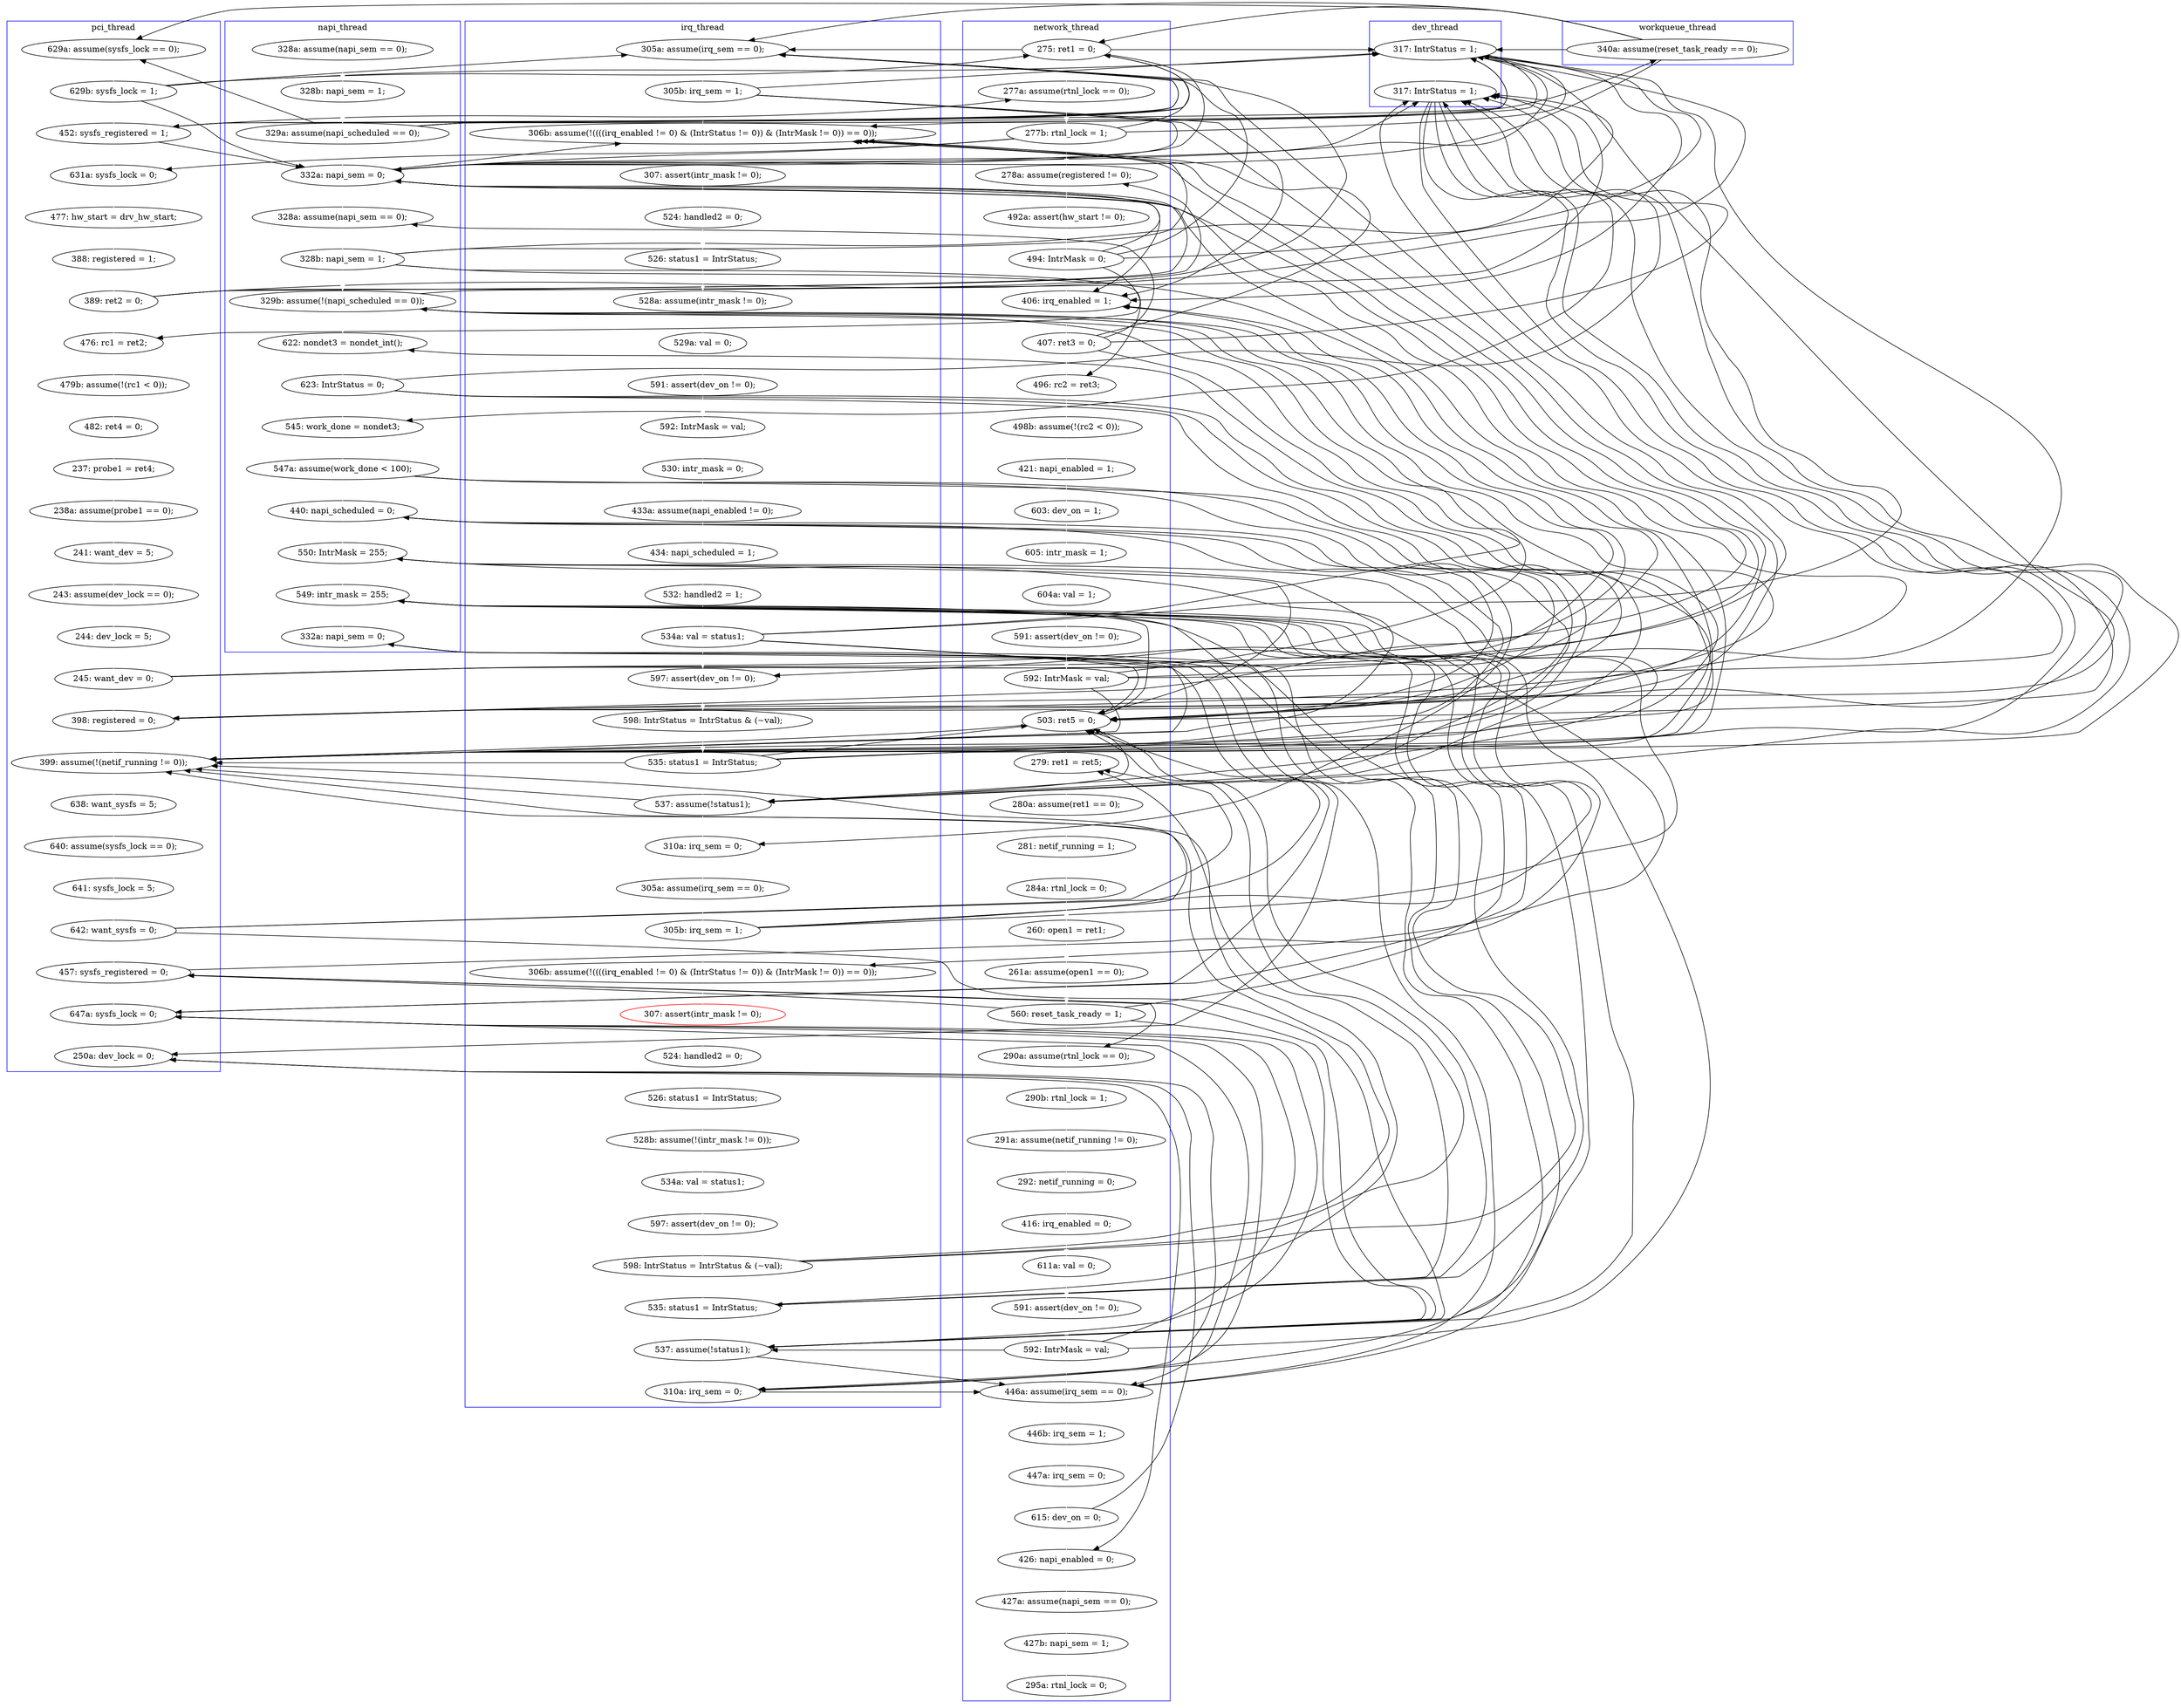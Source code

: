 digraph Counterexample {
	36 -> 101 [color = black, style = solid, constraint = false]
	142 -> 143 [color = white, style = solid]
	131 -> 132 [color = black, style = solid, constraint = false]
	203 -> 213 [color = black, style = solid, constraint = false]
	36 -> 53 [color = black, style = solid, constraint = false]
	190 -> 195 [color = white, style = solid]
	221 -> 224 [color = white, style = solid]
	131 -> 206 [color = white, style = solid]
	203 -> 208 [color = white, style = solid]
	153 -> 155 [color = white, style = solid]
	47 -> 104 [color = black, style = solid, constraint = false]
	107 -> 172 [color = black, style = solid, constraint = false]
	102 -> 104 [color = black, style = solid, constraint = false]
	235 -> 242 [color = white, style = solid]
	206 -> 221 [color = white, style = solid]
	36 -> 46 [color = black, style = solid, constraint = false]
	106 -> 213 [color = white, style = solid]
	170 -> 171 [color = white, style = solid]
	208 -> 221 [color = black, style = solid, constraint = false]
	178 -> 206 [color = black, style = solid, constraint = false]
	181 -> 213 [color = black, style = solid, constraint = false]
	127 -> 128 [color = white, style = solid]
	107 -> 213 [color = black, style = solid, constraint = false]
	266 -> 267 [color = black, style = solid, constraint = false]
	203 -> 206 [color = black, style = solid, constraint = false]
	162 -> 170 [color = black, style = solid, constraint = false]
	188 -> 189 [color = black, style = solid, constraint = false]
	107 -> 111 [color = black, style = solid, constraint = false]
	81 -> 84 [color = white, style = solid]
	78 -> 111 [color = white, style = solid]
	93 -> 106 [color = white, style = solid]
	104 -> 106 [color = black, style = solid, constraint = false]
	107 -> 113 [color = white, style = solid]
	181 -> 206 [color = black, style = solid, constraint = false]
	102 -> 132 [color = white, style = solid]
	286 -> 287 [color = white, style = solid]
	57 -> 101 [color = black, style = solid, constraint = false]
	171 -> 206 [color = black, style = solid, constraint = false]
	186 -> 213 [color = black, style = solid, constraint = false]
	172 -> 206 [color = black, style = solid, constraint = false]
	101 -> 102 [color = white, style = solid]
	71 -> 107 [color = black, style = solid, constraint = false]
	78 -> 81 [color = black, style = solid, constraint = false]
	145 -> 146 [color = white, style = solid]
	156 -> 206 [color = black, style = solid, constraint = false]
	104 -> 132 [color = black, style = solid, constraint = false]
	171 -> 173 [color = white, style = solid]
	206 -> 262 [color = black, style = solid, constraint = false]
	224 -> 226 [color = white, style = solid]
	178 -> 181 [color = black, style = solid, constraint = false]
	219 -> 220 [color = white, style = solid]
	78 -> 107 [color = black, style = solid, constraint = false]
	220 -> 238 [color = white, style = solid]
	283 -> 286 [color = white, style = solid]
	257 -> 258 [color = white, style = solid]
	172 -> 213 [color = black, style = solid, constraint = false]
	162 -> 172 [color = black, style = solid, constraint = false]
	176 -> 206 [color = black, style = solid, constraint = false]
	47 -> 55 [color = white, style = solid]
	112 -> 116 [color = white, style = solid]
	208 -> 213 [color = black, style = solid, constraint = false]
	106 -> 132 [color = black, style = solid, constraint = false]
	32 -> 36 [color = white, style = solid]
	267 -> 280 [color = black, style = solid, constraint = false]
	162 -> 206 [color = black, style = solid, constraint = false]
	266 -> 280 [color = white, style = solid]
	258 -> 266 [color = black, style = solid, constraint = false]
	93 -> 111 [color = black, style = solid, constraint = false]
	182 -> 185 [color = white, style = solid]
	277 -> 280 [color = black, style = solid, constraint = false]
	85 -> 86 [color = white, style = solid]
	203 -> 262 [color = black, style = solid, constraint = false]
	42 -> 46 [color = black, style = solid, constraint = false]
	195 -> 196 [color = white, style = solid]
	188 -> 213 [color = black, style = solid, constraint = false]
	176 -> 181 [color = white, style = solid]
	47 -> 101 [color = black, style = solid, constraint = false]
	148 -> 152 [color = white, style = solid]
	243 -> 245 [color = white, style = solid]
	132 -> 133 [color = white, style = solid]
	199 -> 200 [color = white, style = solid]
	255 -> 257 [color = white, style = solid]
	157 -> 213 [color = black, style = solid, constraint = false]
	162 -> 213 [color = black, style = solid, constraint = false]
	173 -> 176 [color = white, style = solid]
	42 -> 104 [color = black, style = solid, constraint = false]
	218 -> 219 [color = white, style = solid]
	36 -> 104 [color = black, style = solid, constraint = false]
	53 -> 101 [color = black, style = solid, constraint = false]
	189 -> 190 [color = white, style = solid]
	186 -> 189 [color = white, style = solid]
	36 -> 42 [color = black, style = solid, constraint = false]
	266 -> 273 [color = black, style = solid, constraint = false]
	267 -> 273 [color = black, style = solid, constraint = false]
	114 -> 132 [color = black, style = solid, constraint = false]
	287 -> 290 [color = white, style = solid]
	185 -> 186 [color = white, style = solid]
	200 -> 202 [color = white, style = solid]
	162 -> 178 [color = white, style = solid]
	53 -> 104 [color = black, style = solid, constraint = false]
	220 -> 262 [color = black, style = solid, constraint = false]
	171 -> 178 [color = black, style = solid, constraint = false]
	156 -> 172 [color = black, style = solid, constraint = false]
	171 -> 172 [color = black, style = solid, constraint = false]
	181 -> 188 [color = white, style = solid]
	235 -> 238 [color = black, style = solid, constraint = false]
	245 -> 246 [color = white, style = solid]
	263 -> 267 [color = black, style = solid, constraint = false]
	131 -> 213 [color = black, style = solid, constraint = false]
	42 -> 101 [color = black, style = solid, constraint = false]
	78 -> 104 [color = black, style = solid, constraint = false]
	238 -> 263 [color = black, style = solid, constraint = false]
	92 -> 93 [color = white, style = solid]
	71 -> 104 [color = black, style = solid, constraint = false]
	55 -> 107 [color = black, style = solid, constraint = false]
	102 -> 106 [color = black, style = solid, constraint = false]
	206 -> 213 [color = black, style = solid, constraint = false]
	157 -> 159 [color = black, style = solid, constraint = false]
	262 -> 263 [color = black, style = solid, constraint = false]
	114 -> 213 [color = black, style = solid, constraint = false]
	266 -> 269 [color = black, style = solid, constraint = false]
	238 -> 262 [color = black, style = solid, constraint = false]
	93 -> 104 [color = black, style = solid, constraint = false]
	263 -> 269 [color = white, style = solid]
	114 -> 157 [color = white, style = solid]
	57 -> 104 [color = black, style = solid, constraint = false]
	220 -> 221 [color = black, style = solid, constraint = false]
	71 -> 81 [color = white, style = solid]
	146 -> 148 [color = white, style = solid]
	107 -> 132 [color = black, style = solid, constraint = false]
	131 -> 157 [color = black, style = solid, constraint = false]
	55 -> 104 [color = black, style = solid, constraint = false]
	231 -> 235 [color = white, style = solid]
	176 -> 178 [color = black, style = solid, constraint = false]
	113 -> 114 [color = white, style = solid]
	235 -> 262 [color = black, style = solid, constraint = false]
	139 -> 142 [color = white, style = solid]
	86 -> 89 [color = white, style = solid]
	274 -> 275 [color = white, style = solid]
	213 -> 217 [color = white, style = solid]
	188 -> 262 [color = white, style = solid]
	112 -> 172 [color = black, style = solid, constraint = false]
	128 -> 130 [color = white, style = solid]
	228 -> 231 [color = white, style = solid]
	152 -> 153 [color = white, style = solid]
	57 -> 60 [color = black, style = solid, constraint = false]
	217 -> 218 [color = white, style = solid]
	71 -> 72 [color = black, style = solid, constraint = false]
	106 -> 107 [color = black, style = solid, constraint = false]
	188 -> 206 [color = black, style = solid, constraint = false]
	186 -> 206 [color = black, style = solid, constraint = false]
	60 -> 64 [color = white, style = solid]
	206 -> 208 [color = black, style = solid, constraint = false]
	208 -> 263 [color = white, style = solid]
	258 -> 263 [color = black, style = solid, constraint = false]
	269 -> 280 [color = black, style = solid, constraint = false]
	46 -> 47 [color = white, style = solid]
	114 -> 172 [color = black, style = solid, constraint = false]
	196 -> 199 [color = white, style = solid]
	251 -> 255 [color = white, style = solid]
	157 -> 206 [color = black, style = solid, constraint = false]
	104 -> 111 [color = black, style = solid, constraint = false]
	71 -> 101 [color = black, style = solid, constraint = false]
	119 -> 122 [color = white, style = solid]
	104 -> 172 [color = white, style = solid]
	280 -> 283 [color = black, style = solid, constraint = false]
	208 -> 262 [color = black, style = solid, constraint = false]
	156 -> 157 [color = black, style = solid, constraint = false]
	262 -> 266 [color = black, style = solid, constraint = false]
	102 -> 107 [color = black, style = solid, constraint = false]
	106 -> 111 [color = black, style = solid, constraint = false]
	112 -> 213 [color = black, style = solid, constraint = false]
	90 -> 91 [color = white, style = solid]
	156 -> 159 [color = white, style = solid]
	242 -> 243 [color = white, style = solid]
	133 -> 138 [color = white, style = solid]
	64 -> 70 [color = white, style = solid]
	220 -> 263 [color = black, style = solid, constraint = false]
	53 -> 56 [color = white, style = solid]
	172 -> 178 [color = black, style = solid, constraint = false]
	235 -> 263 [color = black, style = solid, constraint = false]
	273 -> 274 [color = white, style = solid]
	262 -> 273 [color = black, style = solid, constraint = false]
	263 -> 273 [color = black, style = solid, constraint = false]
	157 -> 170 [color = white, style = solid]
	42 -> 107 [color = black, style = solid, constraint = false]
	93 -> 101 [color = black, style = solid, constraint = false]
	111 -> 112 [color = white, style = solid]
	238 -> 266 [color = white, style = solid]
	131 -> 172 [color = black, style = solid, constraint = false]
	159 -> 160 [color = white, style = solid]
	112 -> 132 [color = black, style = solid, constraint = false]
	267 -> 269 [color = black, style = solid, constraint = false]
	57 -> 72 [color = white, style = solid]
	102 -> 111 [color = black, style = solid, constraint = false]
	56 -> 57 [color = white, style = solid]
	178 -> 213 [color = black, style = solid, constraint = false]
	160 -> 162 [color = white, style = solid]
	114 -> 116 [color = black, style = solid, constraint = false]
	138 -> 139 [color = white, style = solid]
	171 -> 213 [color = black, style = solid, constraint = false]
	93 -> 107 [color = black, style = solid, constraint = false]
	143 -> 145 [color = white, style = solid]
	91 -> 92 [color = white, style = solid]
	275 -> 277 [color = white, style = solid]
	122 -> 126 [color = white, style = solid]
	238 -> 242 [color = black, style = solid, constraint = false]
	157 -> 172 [color = black, style = solid, constraint = false]
	36 -> 107 [color = white, style = solid]
	70 -> 71 [color = white, style = solid]
	202 -> 203 [color = white, style = solid]
	116 -> 119 [color = white, style = solid]
	130 -> 131 [color = white, style = solid]
	263 -> 266 [color = black, style = solid, constraint = false]
	42 -> 53 [color = black, style = solid, constraint = false]
	104 -> 107 [color = black, style = solid, constraint = false]
	277 -> 283 [color = white, style = solid]
	172 -> 173 [color = black, style = solid, constraint = false]
	262 -> 267 [color = white, style = solid]
	55 -> 56 [color = black, style = solid, constraint = false]
	181 -> 182 [color = black, style = solid, constraint = false]
	47 -> 107 [color = black, style = solid, constraint = false]
	31 -> 32 [color = white, style = solid]
	53 -> 55 [color = black, style = solid, constraint = false]
	89 -> 90 [color = white, style = solid]
	126 -> 127 [color = white, style = solid]
	57 -> 107 [color = black, style = solid, constraint = false]
	84 -> 85 [color = white, style = solid]
	78 -> 101 [color = black, style = solid, constraint = false]
	178 -> 182 [color = white, style = solid]
	156 -> 213 [color = black, style = solid, constraint = false]
	186 -> 188 [color = black, style = solid, constraint = false]
	269 -> 273 [color = black, style = solid, constraint = false]
	55 -> 60 [color = white, style = solid]
	53 -> 107 [color = black, style = solid, constraint = false]
	246 -> 251 [color = white, style = solid]
	55 -> 101 [color = black, style = solid, constraint = false]
	258 -> 262 [color = black, style = solid, constraint = false]
	258 -> 273 [color = white, style = solid]
	112 -> 113 [color = black, style = solid, constraint = false]
	72 -> 77 [color = white, style = solid]
	47 -> 53 [color = black, style = solid, constraint = false]
	77 -> 78 [color = white, style = solid]
	176 -> 213 [color = black, style = solid, constraint = false]
	226 -> 227 [color = white, style = solid]
	227 -> 228 [color = white, style = solid]
	155 -> 156 [color = white, style = solid]
	106 -> 172 [color = black, style = solid, constraint = false]
	subgraph cluster5 {
		label = workqueue_thread
		color = blue
		42  [label = "340a: assume(reset_task_ready == 0);"]
	}
	subgraph cluster7 {
		label = dev_thread
		color = blue
		172  [label = "317: IntrStatus = 1;"]
		104  [label = "317: IntrStatus = 1;"]
	}
	subgraph cluster4 {
		label = napi_thread
		color = blue
		107  [label = "332a: napi_sem = 0;"]
		176  [label = "547a: assume(work_done < 100);"]
		188  [label = "550: IntrMask = 255;"]
		262  [label = "549: intr_mask = 255;"]
		31  [label = "328a: assume(napi_sem == 0);"]
		157  [label = "329b: assume(!(napi_scheduled == 0));"]
		36  [label = "329a: assume(napi_scheduled == 0);"]
		170  [label = "622: nondet3 = nondet_int();"]
		114  [label = "328b: napi_sem = 1;"]
		171  [label = "623: IntrStatus = 0;"]
		181  [label = "440: napi_scheduled = 0;"]
		32  [label = "328b: napi_sem = 1;"]
		173  [label = "545: work_done = nondet3;"]
		113  [label = "328a: assume(napi_sem == 0);"]
		267  [label = "332a: napi_sem = 0;"]
	}
	subgraph cluster3 {
		label = irq_thread
		color = blue
		155  [label = "532: handled2 = 1;"]
		196  [label = "526: status1 = IntrStatus;"]
		189  [label = "306b: assume(!((((irq_enabled != 0) & (IntrStatus != 0)) & (IntrMask != 0)) == 0));"]
		178  [label = "537: assume(!status1);"]
		139  [label = "526: status1 = IntrStatus;"]
		269  [label = "310a: irq_sem = 0;"]
		190  [label = "307: assert(intr_mask != 0);", color = red]
		195  [label = "524: handled2 = 0;"]
		160  [label = "598: IntrStatus = IntrStatus & (~val);"]
		153  [label = "434: napi_scheduled = 1;"]
		162  [label = "535: status1 = IntrStatus;"]
		148  [label = "530: intr_mask = 0;"]
		208  [label = "535: status1 = IntrStatus;"]
		199  [label = "528b: assume(!(intr_mask != 0));"]
		145  [label = "591: assert(dev_on != 0);"]
		263  [label = "537: assume(!status1);"]
		202  [label = "597: assert(dev_on != 0);"]
		101  [label = "305a: assume(irq_sem == 0);"]
		102  [label = "305b: irq_sem = 1;"]
		182  [label = "310a: irq_sem = 0;"]
		186  [label = "305b: irq_sem = 1;"]
		146  [label = "592: IntrMask = val;"]
		203  [label = "598: IntrStatus = IntrStatus & (~val);"]
		143  [label = "529a: val = 0;"]
		138  [label = "524: handled2 = 0;"]
		142  [label = "528a: assume(intr_mask != 0);"]
		159  [label = "597: assert(dev_on != 0);"]
		200  [label = "534a: val = status1;"]
		133  [label = "307: assert(intr_mask != 0);"]
		185  [label = "305a: assume(irq_sem == 0);"]
		156  [label = "534a: val = status1;"]
		132  [label = "306b: assume(!((((irq_enabled != 0) & (IntrStatus != 0)) & (IntrMask != 0)) == 0));"]
		152  [label = "433a: assume(napi_enabled != 0);"]
	}
	subgraph cluster1 {
		label = pci_thread
		color = blue
		46  [label = "629a: assume(sysfs_lock == 0);"]
		89  [label = "238a: assume(probe1 == 0);"]
		217  [label = "638: want_sysfs = 5;"]
		60  [label = "631a: sysfs_lock = 0;"]
		71  [label = "389: ret2 = 0;"]
		86  [label = "237: probe1 = ret4;"]
		55  [label = "452: sysfs_registered = 1;"]
		84  [label = "479b: assume(!(rc1 < 0));"]
		93  [label = "245: want_dev = 0;"]
		70  [label = "388: registered = 1;"]
		91  [label = "243: assume(dev_lock == 0);"]
		220  [label = "642: want_sysfs = 0;"]
		219  [label = "641: sysfs_lock = 5;"]
		238  [label = "457: sysfs_registered = 0;"]
		266  [label = "647a: sysfs_lock = 0;"]
		47  [label = "629b: sysfs_lock = 1;"]
		218  [label = "640: assume(sysfs_lock == 0);"]
		280  [label = "250a: dev_lock = 0;"]
		85  [label = "482: ret4 = 0;"]
		92  [label = "244: dev_lock = 5;"]
		106  [label = "398: registered = 0;"]
		213  [label = "399: assume(!(netif_running != 0));"]
		90  [label = "241: want_dev = 5;"]
		81  [label = "476: rc1 = ret2;"]
		64  [label = "477: hw_start = drv_hw_start;"]
	}
	subgraph cluster2 {
		label = network_thread
		color = blue
		228  [label = "260: open1 = ret1;"]
		242  [label = "290a: assume(rtnl_lock == 0);"]
		245  [label = "291a: assume(netif_running != 0);"]
		116  [label = "496: rc2 = ret3;"]
		283  [label = "426: napi_enabled = 0;"]
		122  [label = "421: napi_enabled = 1;"]
		243  [label = "290b: rtnl_lock = 1;"]
		274  [label = "446b: irq_sem = 1;"]
		119  [label = "498b: assume(!(rc2 < 0));"]
		57  [label = "277b: rtnl_lock = 1;"]
		78  [label = "494: IntrMask = 0;"]
		273  [label = "446a: assume(irq_sem == 0);"]
		128  [label = "604a: val = 1;"]
		112  [label = "407: ret3 = 0;"]
		235  [label = "560: reset_task_ready = 1;"]
		72  [label = "278a: assume(registered != 0);"]
		287  [label = "427b: napi_sem = 1;"]
		277  [label = "615: dev_on = 0;"]
		226  [label = "281: netif_running = 1;"]
		224  [label = "280a: assume(ret1 == 0);"]
		290  [label = "295a: rtnl_lock = 0;"]
		56  [label = "277a: assume(rtnl_lock == 0);"]
		53  [label = "275: ret1 = 0;"]
		127  [label = "605: intr_mask = 1;"]
		130  [label = "591: assert(dev_on != 0);"]
		231  [label = "261a: assume(open1 == 0);"]
		255  [label = "611a: val = 0;"]
		257  [label = "591: assert(dev_on != 0);"]
		227  [label = "284a: rtnl_lock = 0;"]
		258  [label = "592: IntrMask = val;"]
		286  [label = "427a: assume(napi_sem == 0);"]
		111  [label = "406: irq_enabled = 1;"]
		275  [label = "447a: irq_sem = 0;"]
		251  [label = "416: irq_enabled = 0;"]
		206  [label = "503: ret5 = 0;"]
		221  [label = "279: ret1 = ret5;"]
		131  [label = "592: IntrMask = val;"]
		77  [label = "492a: assert(hw_start != 0);"]
		246  [label = "292: netif_running = 0;"]
		126  [label = "603: dev_on = 1;"]
	}
}
